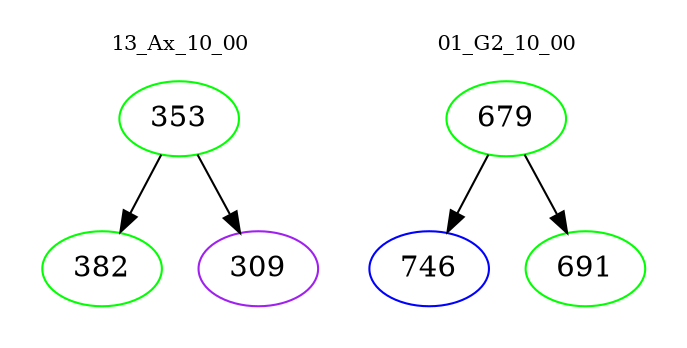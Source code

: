 digraph{
subgraph cluster_0 {
color = white
label = "13_Ax_10_00";
fontsize=10;
T0_353 [label="353", color="green"]
T0_353 -> T0_382 [color="black"]
T0_382 [label="382", color="green"]
T0_353 -> T0_309 [color="black"]
T0_309 [label="309", color="purple"]
}
subgraph cluster_1 {
color = white
label = "01_G2_10_00";
fontsize=10;
T1_679 [label="679", color="green"]
T1_679 -> T1_746 [color="black"]
T1_746 [label="746", color="blue"]
T1_679 -> T1_691 [color="black"]
T1_691 [label="691", color="green"]
}
}
